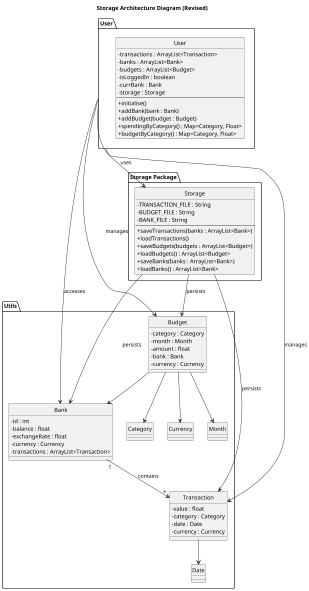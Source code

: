 @startuml
scale 0.4
title Storage Architecture Diagram (Revised)
hide circle
skinparam classAttributeIconSize 0

' =======================
' USER PACKAGE
' =======================
package "User" {
    class User {
        - transactions : ArrayList<Transaction>
        - banks : ArrayList<Bank>
        - budgets : ArrayList<Budget>
        - isLoggedIn : boolean
        - currBank : Bank
        - storage : Storage
        --
        + initialise()
        + addBank(bank : Bank)
        + addBudget(budget : Budget)
        + spendingByCategory() : Map<Category, Float>
        + budgetByCategory() : Map<Category, Float>
    }
}

' =======================
' STORAGE PACKAGE
' =======================
package "Storage Package" {
    class Storage {
        - TRANSACTION_FILE : String
        - BUDGET_FILE : String
        - BANK_FILE : String
        --
        + saveTransactions(banks : ArrayList<Bank>)
        + loadTransactions()
        + saveBudgets(budgets : ArrayList<Budget>)
        + loadBudgets() : ArrayList<Budget>
        + saveBanks(banks : ArrayList<Bank>)
        + loadBanks() : ArrayList<Bank>
    }
}

' =======================
' UTILS PACKAGE
' =======================
package "Utils" {
    class Bank {
        - id : int
        - balance : float
        - exchangeRate : float
        - currency : Currency
        - transactions : ArrayList<Transaction>
    }

    class Transaction {
        - value : float
        - category : Category
        - date : Date
        - currency : Currency
    }

    class Budget {
        - category : Category
        - month : Month
        - amount : float
        - bank : Bank
        - currency : Currency
    }

    enum Category
    enum Currency
    enum Month
    class Date
}

' =======================
' RELATIONSHIPS
' =======================
User --> Storage : uses
User --> Bank : accesses
User --> Budget : manages
User --> Transaction : manages

Storage --> Bank : persists
Storage --> Budget : persists
Storage --> Transaction : persists

Bank "1" --> "*" Transaction : contains
Budget --> Bank

' Added per feedback
Transaction --> Date
Budget --> Category
Budget --> Currency
Budget --> Month

@enduml